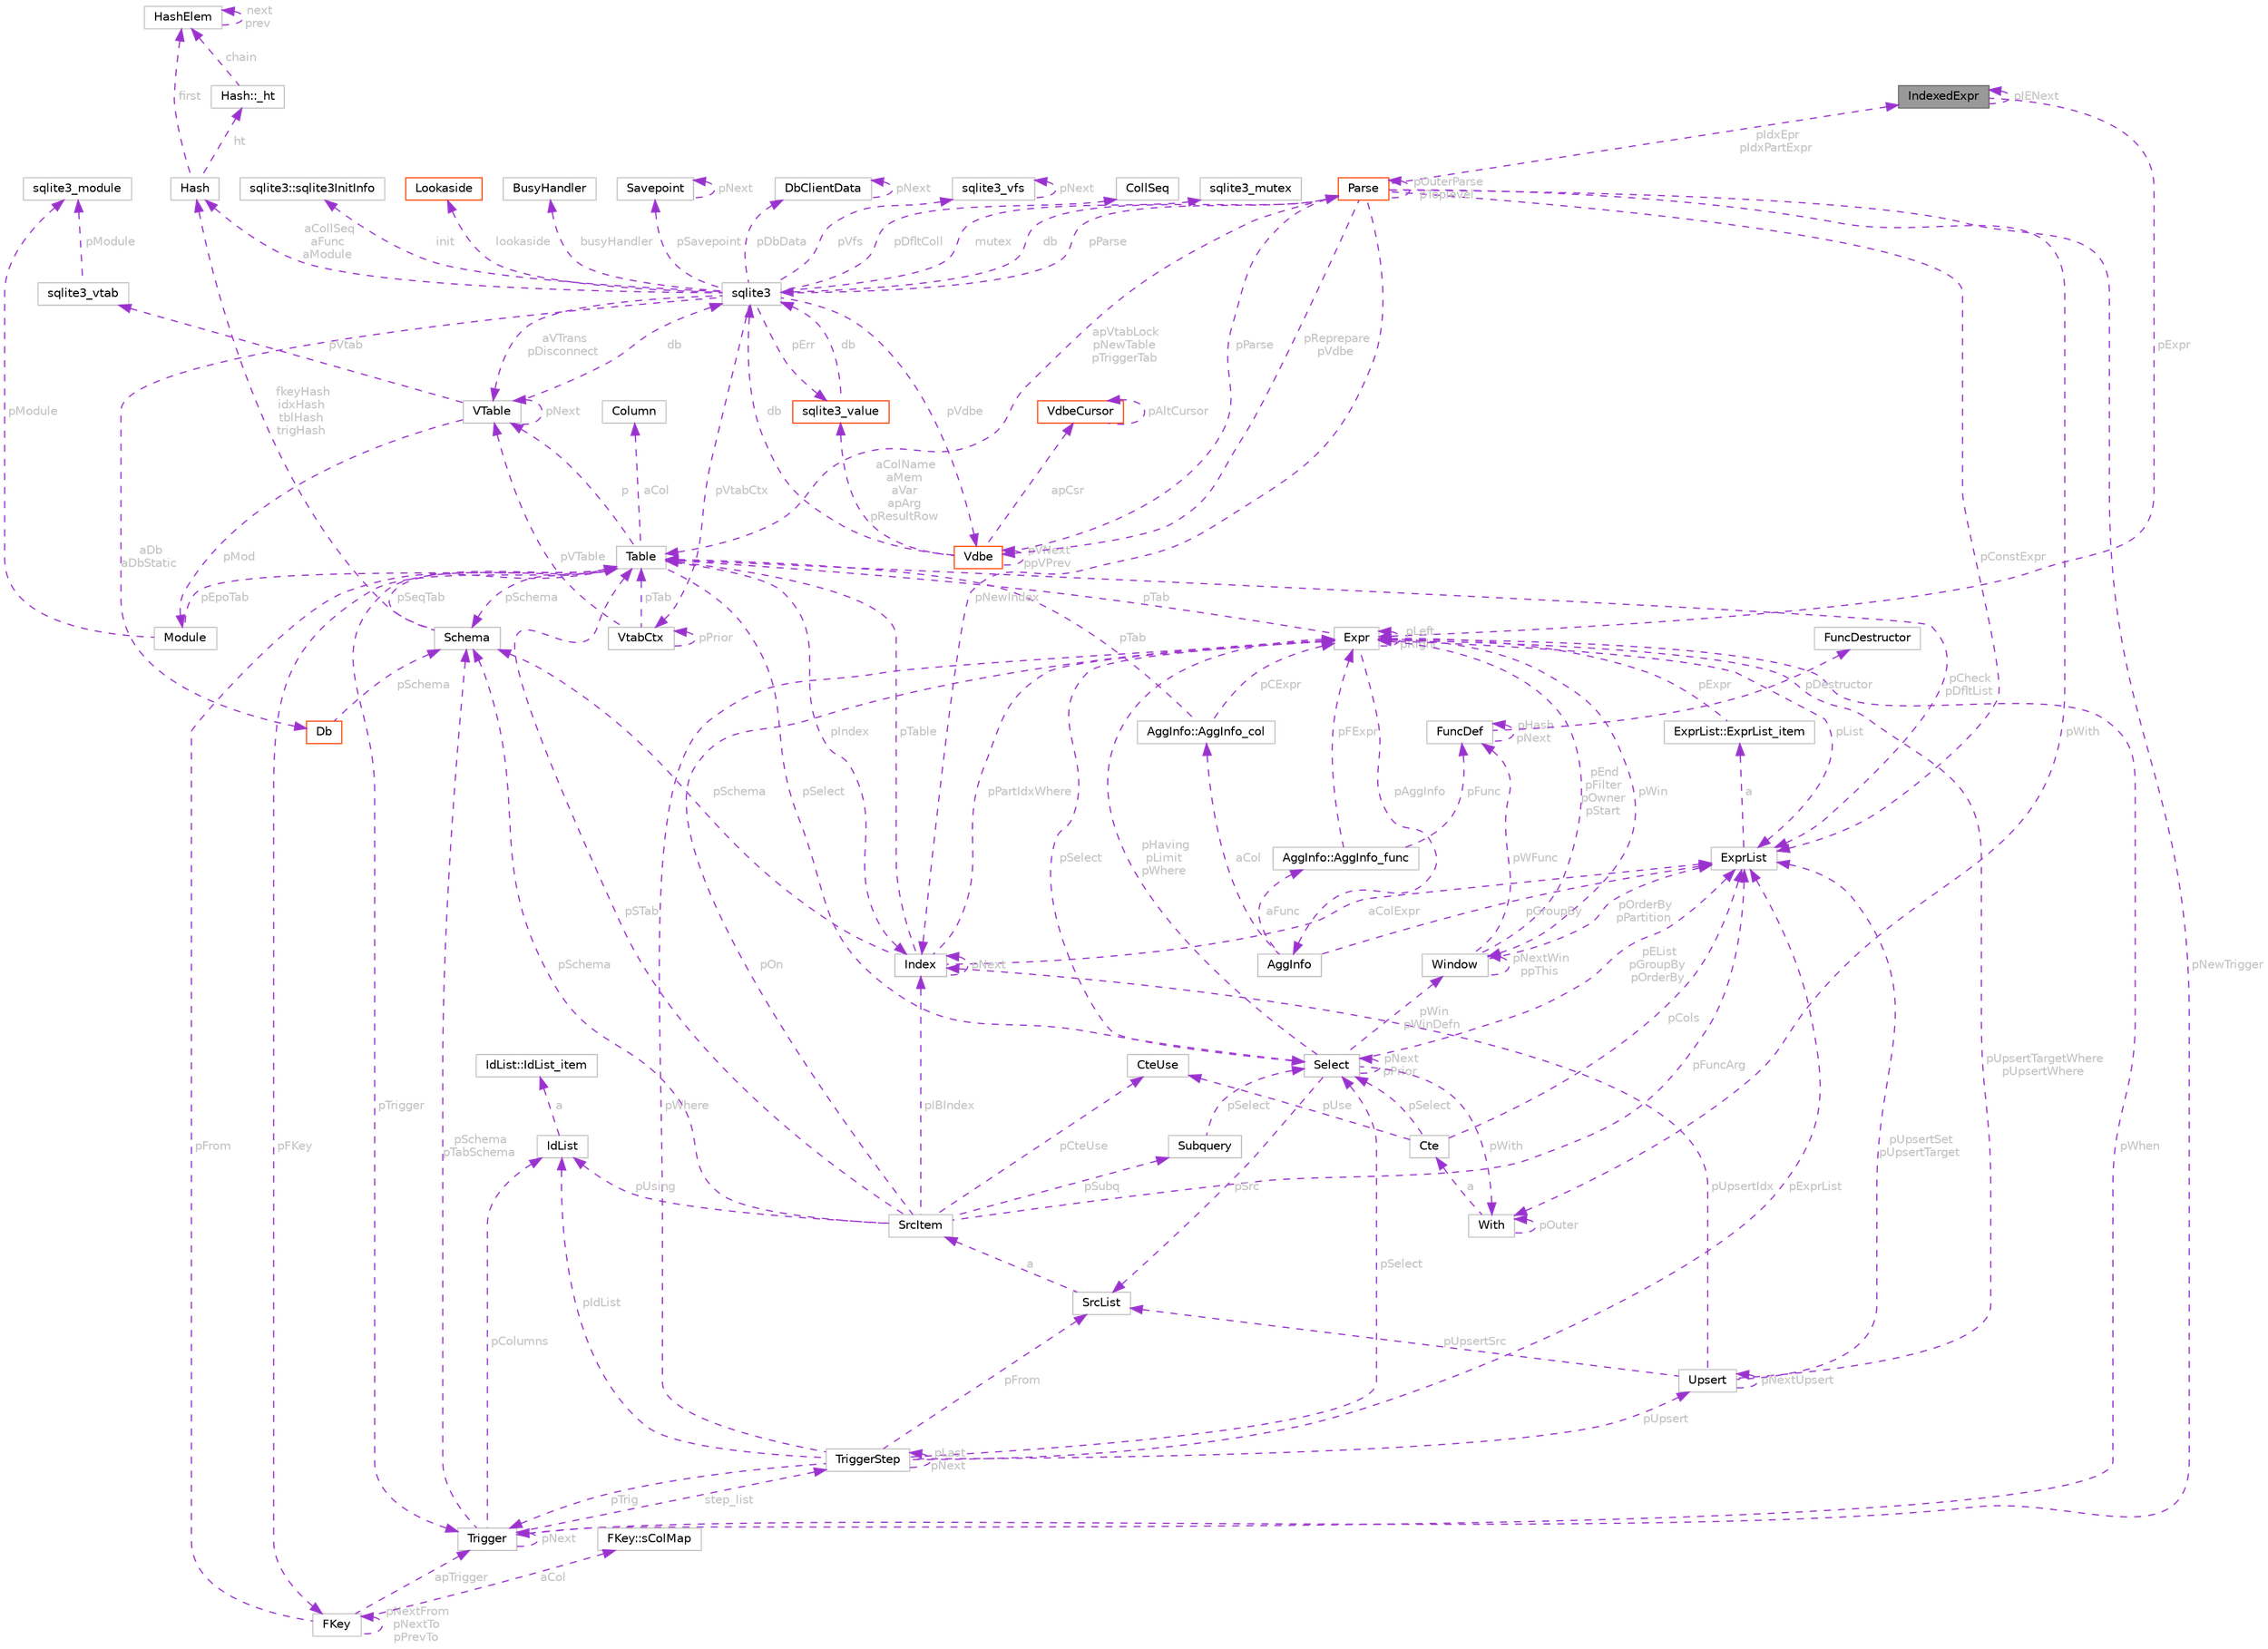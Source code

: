 digraph "IndexedExpr"
{
 // LATEX_PDF_SIZE
  bgcolor="transparent";
  edge [fontname=Helvetica,fontsize=10,labelfontname=Helvetica,labelfontsize=10];
  node [fontname=Helvetica,fontsize=10,shape=box,height=0.2,width=0.4];
  Node1 [id="Node000001",label="IndexedExpr",height=0.2,width=0.4,color="gray40", fillcolor="grey60", style="filled", fontcolor="black",tooltip=" "];
  Node2 -> Node1 [id="edge1_Node000001_Node000002",dir="back",color="darkorchid3",style="dashed",tooltip=" ",label=" pExpr",fontcolor="grey" ];
  Node2 [id="Node000002",label="Expr",height=0.2,width=0.4,color="grey75", fillcolor="white", style="filled",URL="$structExpr.html",tooltip=" "];
  Node2 -> Node2 [id="edge2_Node000002_Node000002",dir="back",color="darkorchid3",style="dashed",tooltip=" ",label=" pLeft\npRight",fontcolor="grey" ];
  Node3 -> Node2 [id="edge3_Node000002_Node000003",dir="back",color="darkorchid3",style="dashed",tooltip=" ",label=" pList",fontcolor="grey" ];
  Node3 [id="Node000003",label="ExprList",height=0.2,width=0.4,color="grey75", fillcolor="white", style="filled",URL="$structExprList.html",tooltip=" "];
  Node4 -> Node3 [id="edge4_Node000003_Node000004",dir="back",color="darkorchid3",style="dashed",tooltip=" ",label=" a",fontcolor="grey" ];
  Node4 [id="Node000004",label="ExprList::ExprList_item",height=0.2,width=0.4,color="grey75", fillcolor="white", style="filled",URL="$structExprList_1_1ExprList__item.html",tooltip=" "];
  Node2 -> Node4 [id="edge5_Node000004_Node000002",dir="back",color="darkorchid3",style="dashed",tooltip=" ",label=" pExpr",fontcolor="grey" ];
  Node5 -> Node2 [id="edge6_Node000002_Node000005",dir="back",color="darkorchid3",style="dashed",tooltip=" ",label=" pSelect",fontcolor="grey" ];
  Node5 [id="Node000005",label="Select",height=0.2,width=0.4,color="grey75", fillcolor="white", style="filled",URL="$structSelect.html",tooltip=" "];
  Node3 -> Node5 [id="edge7_Node000005_Node000003",dir="back",color="darkorchid3",style="dashed",tooltip=" ",label=" pEList\npGroupBy\npOrderBy",fontcolor="grey" ];
  Node6 -> Node5 [id="edge8_Node000005_Node000006",dir="back",color="darkorchid3",style="dashed",tooltip=" ",label=" pSrc",fontcolor="grey" ];
  Node6 [id="Node000006",label="SrcList",height=0.2,width=0.4,color="grey75", fillcolor="white", style="filled",URL="$structSrcList.html",tooltip=" "];
  Node7 -> Node6 [id="edge9_Node000006_Node000007",dir="back",color="darkorchid3",style="dashed",tooltip=" ",label=" a",fontcolor="grey" ];
  Node7 [id="Node000007",label="SrcItem",height=0.2,width=0.4,color="grey75", fillcolor="white", style="filled",URL="$structSrcItem.html",tooltip=" "];
  Node8 -> Node7 [id="edge10_Node000007_Node000008",dir="back",color="darkorchid3",style="dashed",tooltip=" ",label=" pSTab",fontcolor="grey" ];
  Node8 [id="Node000008",label="Table",height=0.2,width=0.4,color="grey75", fillcolor="white", style="filled",URL="$structTable.html",tooltip=" "];
  Node9 -> Node8 [id="edge11_Node000008_Node000009",dir="back",color="darkorchid3",style="dashed",tooltip=" ",label=" aCol",fontcolor="grey" ];
  Node9 [id="Node000009",label="Column",height=0.2,width=0.4,color="grey75", fillcolor="white", style="filled",URL="$structColumn.html",tooltip=" "];
  Node10 -> Node8 [id="edge12_Node000008_Node000010",dir="back",color="darkorchid3",style="dashed",tooltip=" ",label=" pIndex",fontcolor="grey" ];
  Node10 [id="Node000010",label="Index",height=0.2,width=0.4,color="grey75", fillcolor="white", style="filled",URL="$structIndex.html",tooltip=" "];
  Node8 -> Node10 [id="edge13_Node000010_Node000008",dir="back",color="darkorchid3",style="dashed",tooltip=" ",label=" pTable",fontcolor="grey" ];
  Node10 -> Node10 [id="edge14_Node000010_Node000010",dir="back",color="darkorchid3",style="dashed",tooltip=" ",label=" pNext",fontcolor="grey" ];
  Node11 -> Node10 [id="edge15_Node000010_Node000011",dir="back",color="darkorchid3",style="dashed",tooltip=" ",label=" pSchema",fontcolor="grey" ];
  Node11 [id="Node000011",label="Schema",height=0.2,width=0.4,color="grey75", fillcolor="white", style="filled",URL="$structSchema.html",tooltip=" "];
  Node12 -> Node11 [id="edge16_Node000011_Node000012",dir="back",color="darkorchid3",style="dashed",tooltip=" ",label=" fkeyHash\nidxHash\ntblHash\ntrigHash",fontcolor="grey" ];
  Node12 [id="Node000012",label="Hash",height=0.2,width=0.4,color="grey75", fillcolor="white", style="filled",URL="$structHash.html",tooltip=" "];
  Node13 -> Node12 [id="edge17_Node000012_Node000013",dir="back",color="darkorchid3",style="dashed",tooltip=" ",label=" first",fontcolor="grey" ];
  Node13 [id="Node000013",label="HashElem",height=0.2,width=0.4,color="grey75", fillcolor="white", style="filled",URL="$structHashElem.html",tooltip=" "];
  Node13 -> Node13 [id="edge18_Node000013_Node000013",dir="back",color="darkorchid3",style="dashed",tooltip=" ",label=" next\nprev",fontcolor="grey" ];
  Node14 -> Node12 [id="edge19_Node000012_Node000014",dir="back",color="darkorchid3",style="dashed",tooltip=" ",label=" ht",fontcolor="grey" ];
  Node14 [id="Node000014",label="Hash::_ht",height=0.2,width=0.4,color="grey75", fillcolor="white", style="filled",URL="$structHash_1_1__ht.html",tooltip=" "];
  Node13 -> Node14 [id="edge20_Node000014_Node000013",dir="back",color="darkorchid3",style="dashed",tooltip=" ",label=" chain",fontcolor="grey" ];
  Node8 -> Node11 [id="edge21_Node000011_Node000008",dir="back",color="darkorchid3",style="dashed",tooltip=" ",label=" pSeqTab",fontcolor="grey" ];
  Node2 -> Node10 [id="edge22_Node000010_Node000002",dir="back",color="darkorchid3",style="dashed",tooltip=" ",label=" pPartIdxWhere",fontcolor="grey" ];
  Node3 -> Node10 [id="edge23_Node000010_Node000003",dir="back",color="darkorchid3",style="dashed",tooltip=" ",label=" aColExpr",fontcolor="grey" ];
  Node3 -> Node8 [id="edge24_Node000008_Node000003",dir="back",color="darkorchid3",style="dashed",tooltip=" ",label=" pCheck\npDfltList",fontcolor="grey" ];
  Node15 -> Node8 [id="edge25_Node000008_Node000015",dir="back",color="darkorchid3",style="dashed",tooltip=" ",label=" pFKey",fontcolor="grey" ];
  Node15 [id="Node000015",label="FKey",height=0.2,width=0.4,color="grey75", fillcolor="white", style="filled",URL="$structFKey.html",tooltip=" "];
  Node8 -> Node15 [id="edge26_Node000015_Node000008",dir="back",color="darkorchid3",style="dashed",tooltip=" ",label=" pFrom",fontcolor="grey" ];
  Node15 -> Node15 [id="edge27_Node000015_Node000015",dir="back",color="darkorchid3",style="dashed",tooltip=" ",label=" pNextFrom\npNextTo\npPrevTo",fontcolor="grey" ];
  Node16 -> Node15 [id="edge28_Node000015_Node000016",dir="back",color="darkorchid3",style="dashed",tooltip=" ",label=" apTrigger",fontcolor="grey" ];
  Node16 [id="Node000016",label="Trigger",height=0.2,width=0.4,color="grey75", fillcolor="white", style="filled",URL="$structTrigger.html",tooltip=" "];
  Node2 -> Node16 [id="edge29_Node000016_Node000002",dir="back",color="darkorchid3",style="dashed",tooltip=" ",label=" pWhen",fontcolor="grey" ];
  Node17 -> Node16 [id="edge30_Node000016_Node000017",dir="back",color="darkorchid3",style="dashed",tooltip=" ",label=" pColumns",fontcolor="grey" ];
  Node17 [id="Node000017",label="IdList",height=0.2,width=0.4,color="grey75", fillcolor="white", style="filled",URL="$structIdList.html",tooltip=" "];
  Node18 -> Node17 [id="edge31_Node000017_Node000018",dir="back",color="darkorchid3",style="dashed",tooltip=" ",label=" a",fontcolor="grey" ];
  Node18 [id="Node000018",label="IdList::IdList_item",height=0.2,width=0.4,color="grey75", fillcolor="white", style="filled",URL="$structIdList_1_1IdList__item.html",tooltip=" "];
  Node11 -> Node16 [id="edge32_Node000016_Node000011",dir="back",color="darkorchid3",style="dashed",tooltip=" ",label=" pSchema\npTabSchema",fontcolor="grey" ];
  Node19 -> Node16 [id="edge33_Node000016_Node000019",dir="back",color="darkorchid3",style="dashed",tooltip=" ",label=" step_list",fontcolor="grey" ];
  Node19 [id="Node000019",label="TriggerStep",height=0.2,width=0.4,color="grey75", fillcolor="white", style="filled",URL="$structTriggerStep.html",tooltip=" "];
  Node16 -> Node19 [id="edge34_Node000019_Node000016",dir="back",color="darkorchid3",style="dashed",tooltip=" ",label=" pTrig",fontcolor="grey" ];
  Node5 -> Node19 [id="edge35_Node000019_Node000005",dir="back",color="darkorchid3",style="dashed",tooltip=" ",label=" pSelect",fontcolor="grey" ];
  Node6 -> Node19 [id="edge36_Node000019_Node000006",dir="back",color="darkorchid3",style="dashed",tooltip=" ",label=" pFrom",fontcolor="grey" ];
  Node2 -> Node19 [id="edge37_Node000019_Node000002",dir="back",color="darkorchid3",style="dashed",tooltip=" ",label=" pWhere",fontcolor="grey" ];
  Node3 -> Node19 [id="edge38_Node000019_Node000003",dir="back",color="darkorchid3",style="dashed",tooltip=" ",label=" pExprList",fontcolor="grey" ];
  Node17 -> Node19 [id="edge39_Node000019_Node000017",dir="back",color="darkorchid3",style="dashed",tooltip=" ",label=" pIdList",fontcolor="grey" ];
  Node20 -> Node19 [id="edge40_Node000019_Node000020",dir="back",color="darkorchid3",style="dashed",tooltip=" ",label=" pUpsert",fontcolor="grey" ];
  Node20 [id="Node000020",label="Upsert",height=0.2,width=0.4,color="grey75", fillcolor="white", style="filled",URL="$structUpsert.html",tooltip=" "];
  Node3 -> Node20 [id="edge41_Node000020_Node000003",dir="back",color="darkorchid3",style="dashed",tooltip=" ",label=" pUpsertSet\npUpsertTarget",fontcolor="grey" ];
  Node2 -> Node20 [id="edge42_Node000020_Node000002",dir="back",color="darkorchid3",style="dashed",tooltip=" ",label=" pUpsertTargetWhere\npUpsertWhere",fontcolor="grey" ];
  Node20 -> Node20 [id="edge43_Node000020_Node000020",dir="back",color="darkorchid3",style="dashed",tooltip=" ",label=" pNextUpsert",fontcolor="grey" ];
  Node10 -> Node20 [id="edge44_Node000020_Node000010",dir="back",color="darkorchid3",style="dashed",tooltip=" ",label=" pUpsertIdx",fontcolor="grey" ];
  Node6 -> Node20 [id="edge45_Node000020_Node000006",dir="back",color="darkorchid3",style="dashed",tooltip=" ",label=" pUpsertSrc",fontcolor="grey" ];
  Node19 -> Node19 [id="edge46_Node000019_Node000019",dir="back",color="darkorchid3",style="dashed",tooltip=" ",label=" pLast\npNext",fontcolor="grey" ];
  Node16 -> Node16 [id="edge47_Node000016_Node000016",dir="back",color="darkorchid3",style="dashed",tooltip=" ",label=" pNext",fontcolor="grey" ];
  Node21 -> Node15 [id="edge48_Node000015_Node000021",dir="back",color="darkorchid3",style="dashed",tooltip=" ",label=" aCol",fontcolor="grey" ];
  Node21 [id="Node000021",label="FKey::sColMap",height=0.2,width=0.4,color="grey75", fillcolor="white", style="filled",URL="$structFKey_1_1sColMap.html",tooltip=" "];
  Node5 -> Node8 [id="edge49_Node000008_Node000005",dir="back",color="darkorchid3",style="dashed",tooltip=" ",label=" pSelect",fontcolor="grey" ];
  Node22 -> Node8 [id="edge50_Node000008_Node000022",dir="back",color="darkorchid3",style="dashed",tooltip=" ",label=" p",fontcolor="grey" ];
  Node22 [id="Node000022",label="VTable",height=0.2,width=0.4,color="grey75", fillcolor="white", style="filled",URL="$structVTable.html",tooltip=" "];
  Node23 -> Node22 [id="edge51_Node000022_Node000023",dir="back",color="darkorchid3",style="dashed",tooltip=" ",label=" db",fontcolor="grey" ];
  Node23 [id="Node000023",label="sqlite3",height=0.2,width=0.4,color="grey75", fillcolor="white", style="filled",URL="$structsqlite3.html",tooltip=" "];
  Node24 -> Node23 [id="edge52_Node000023_Node000024",dir="back",color="darkorchid3",style="dashed",tooltip=" ",label=" pVfs",fontcolor="grey" ];
  Node24 [id="Node000024",label="sqlite3_vfs",height=0.2,width=0.4,color="grey75", fillcolor="white", style="filled",URL="$structsqlite3__vfs.html",tooltip=" "];
  Node24 -> Node24 [id="edge53_Node000024_Node000024",dir="back",color="darkorchid3",style="dashed",tooltip=" ",label=" pNext",fontcolor="grey" ];
  Node25 -> Node23 [id="edge54_Node000023_Node000025",dir="back",color="darkorchid3",style="dashed",tooltip=" ",label=" pVdbe",fontcolor="grey" ];
  Node25 [id="Node000025",label="Vdbe",height=0.2,width=0.4,color="orangered", fillcolor="white", style="filled",URL="$structVdbe.html",tooltip=" "];
  Node23 -> Node25 [id="edge55_Node000025_Node000023",dir="back",color="darkorchid3",style="dashed",tooltip=" ",label=" db",fontcolor="grey" ];
  Node25 -> Node25 [id="edge56_Node000025_Node000025",dir="back",color="darkorchid3",style="dashed",tooltip=" ",label=" pVNext\nppVPrev",fontcolor="grey" ];
  Node26 -> Node25 [id="edge57_Node000025_Node000026",dir="back",color="darkorchid3",style="dashed",tooltip=" ",label=" pParse",fontcolor="grey" ];
  Node26 [id="Node000026",label="Parse",height=0.2,width=0.4,color="orangered", fillcolor="white", style="filled",URL="$structParse.html",tooltip=" "];
  Node23 -> Node26 [id="edge58_Node000026_Node000023",dir="back",color="darkorchid3",style="dashed",tooltip=" ",label=" db",fontcolor="grey" ];
  Node25 -> Node26 [id="edge59_Node000026_Node000025",dir="back",color="darkorchid3",style="dashed",tooltip=" ",label=" pReprepare\npVdbe",fontcolor="grey" ];
  Node3 -> Node26 [id="edge60_Node000026_Node000003",dir="back",color="darkorchid3",style="dashed",tooltip=" ",label=" pConstExpr",fontcolor="grey" ];
  Node1 -> Node26 [id="edge61_Node000026_Node000001",dir="back",color="darkorchid3",style="dashed",tooltip=" ",label=" pIdxEpr\npIdxPartExpr",fontcolor="grey" ];
  Node26 -> Node26 [id="edge62_Node000026_Node000026",dir="back",color="darkorchid3",style="dashed",tooltip=" ",label=" pOuterParse\npToplevel",fontcolor="grey" ];
  Node8 -> Node26 [id="edge63_Node000026_Node000008",dir="back",color="darkorchid3",style="dashed",tooltip=" ",label=" apVtabLock\npNewTable\npTriggerTab",fontcolor="grey" ];
  Node10 -> Node26 [id="edge64_Node000026_Node000010",dir="back",color="darkorchid3",style="dashed",tooltip=" ",label=" pNewIndex",fontcolor="grey" ];
  Node16 -> Node26 [id="edge65_Node000026_Node000016",dir="back",color="darkorchid3",style="dashed",tooltip=" ",label=" pNewTrigger",fontcolor="grey" ];
  Node44 -> Node26 [id="edge66_Node000026_Node000044",dir="back",color="darkorchid3",style="dashed",tooltip=" ",label=" pWith",fontcolor="grey" ];
  Node44 [id="Node000044",label="With",height=0.2,width=0.4,color="grey75", fillcolor="white", style="filled",URL="$structWith.html",tooltip=" "];
  Node44 -> Node44 [id="edge67_Node000044_Node000044",dir="back",color="darkorchid3",style="dashed",tooltip=" ",label=" pOuter",fontcolor="grey" ];
  Node45 -> Node44 [id="edge68_Node000044_Node000045",dir="back",color="darkorchid3",style="dashed",tooltip=" ",label=" a",fontcolor="grey" ];
  Node45 [id="Node000045",label="Cte",height=0.2,width=0.4,color="grey75", fillcolor="white", style="filled",URL="$structCte.html",tooltip=" "];
  Node3 -> Node45 [id="edge69_Node000045_Node000003",dir="back",color="darkorchid3",style="dashed",tooltip=" ",label=" pCols",fontcolor="grey" ];
  Node5 -> Node45 [id="edge70_Node000045_Node000005",dir="back",color="darkorchid3",style="dashed",tooltip=" ",label=" pSelect",fontcolor="grey" ];
  Node46 -> Node45 [id="edge71_Node000045_Node000046",dir="back",color="darkorchid3",style="dashed",tooltip=" ",label=" pUse",fontcolor="grey" ];
  Node46 [id="Node000046",label="CteUse",height=0.2,width=0.4,color="grey75", fillcolor="white", style="filled",URL="$structCteUse.html",tooltip=" "];
  Node36 -> Node25 [id="edge72_Node000025_Node000036",dir="back",color="darkorchid3",style="dashed",tooltip=" ",label=" aColName\naMem\naVar\napArg\npResultRow",fontcolor="grey" ];
  Node36 [id="Node000036",label="sqlite3_value",height=0.2,width=0.4,color="orangered", fillcolor="white", style="filled",URL="$structsqlite3__value.html",tooltip=" "];
  Node23 -> Node36 [id="edge73_Node000036_Node000023",dir="back",color="darkorchid3",style="dashed",tooltip=" ",label=" db",fontcolor="grey" ];
  Node48 -> Node25 [id="edge74_Node000025_Node000048",dir="back",color="darkorchid3",style="dashed",tooltip=" ",label=" apCsr",fontcolor="grey" ];
  Node48 [id="Node000048",label="VdbeCursor",height=0.2,width=0.4,color="orangered", fillcolor="white", style="filled",URL="$structVdbeCursor.html",tooltip=" "];
  Node48 -> Node48 [id="edge75_Node000048_Node000048",dir="back",color="darkorchid3",style="dashed",tooltip=" ",label=" pAltCursor",fontcolor="grey" ];
  Node38 -> Node23 [id="edge76_Node000023_Node000038",dir="back",color="darkorchid3",style="dashed",tooltip=" ",label=" pDfltColl",fontcolor="grey" ];
  Node38 [id="Node000038",label="CollSeq",height=0.2,width=0.4,color="grey75", fillcolor="white", style="filled",URL="$structCollSeq.html",tooltip=" "];
  Node65 -> Node23 [id="edge77_Node000023_Node000065",dir="back",color="darkorchid3",style="dashed",tooltip=" ",label=" mutex",fontcolor="grey" ];
  Node65 [id="Node000065",label="sqlite3_mutex",height=0.2,width=0.4,color="grey75", fillcolor="white", style="filled",URL="$structsqlite3__mutex.html",tooltip=" "];
  Node83 -> Node23 [id="edge78_Node000023_Node000083",dir="back",color="darkorchid3",style="dashed",tooltip=" ",label=" aDb\naDbStatic",fontcolor="grey" ];
  Node83 [id="Node000083",label="Db",height=0.2,width=0.4,color="orangered", fillcolor="white", style="filled",URL="$structDb.html",tooltip=" "];
  Node11 -> Node83 [id="edge79_Node000083_Node000011",dir="back",color="darkorchid3",style="dashed",tooltip=" ",label=" pSchema",fontcolor="grey" ];
  Node84 -> Node23 [id="edge80_Node000023_Node000084",dir="back",color="darkorchid3",style="dashed",tooltip=" ",label=" init",fontcolor="grey" ];
  Node84 [id="Node000084",label="sqlite3::sqlite3InitInfo",height=0.2,width=0.4,color="grey75", fillcolor="white", style="filled",URL="$structsqlite3_1_1sqlite3InitInfo.html",tooltip=" "];
  Node26 -> Node23 [id="edge81_Node000023_Node000026",dir="back",color="darkorchid3",style="dashed",tooltip=" ",label=" pParse",fontcolor="grey" ];
  Node36 -> Node23 [id="edge82_Node000023_Node000036",dir="back",color="darkorchid3",style="dashed",tooltip=" ",label=" pErr",fontcolor="grey" ];
  Node85 -> Node23 [id="edge83_Node000023_Node000085",dir="back",color="darkorchid3",style="dashed",tooltip=" ",label=" lookaside",fontcolor="grey" ];
  Node85 [id="Node000085",label="Lookaside",height=0.2,width=0.4,color="orangered", fillcolor="white", style="filled",URL="$structLookaside.html",tooltip=" "];
  Node12 -> Node23 [id="edge84_Node000023_Node000012",dir="back",color="darkorchid3",style="dashed",tooltip=" ",label=" aCollSeq\naFunc\naModule",fontcolor="grey" ];
  Node87 -> Node23 [id="edge85_Node000023_Node000087",dir="back",color="darkorchid3",style="dashed",tooltip=" ",label=" pVtabCtx",fontcolor="grey" ];
  Node87 [id="Node000087",label="VtabCtx",height=0.2,width=0.4,color="grey75", fillcolor="white", style="filled",URL="$structVtabCtx.html",tooltip=" "];
  Node22 -> Node87 [id="edge86_Node000087_Node000022",dir="back",color="darkorchid3",style="dashed",tooltip=" ",label=" pVTable",fontcolor="grey" ];
  Node8 -> Node87 [id="edge87_Node000087_Node000008",dir="back",color="darkorchid3",style="dashed",tooltip=" ",label=" pTab",fontcolor="grey" ];
  Node87 -> Node87 [id="edge88_Node000087_Node000087",dir="back",color="darkorchid3",style="dashed",tooltip=" ",label=" pPrior",fontcolor="grey" ];
  Node22 -> Node23 [id="edge89_Node000023_Node000022",dir="back",color="darkorchid3",style="dashed",tooltip=" ",label=" aVTrans\npDisconnect",fontcolor="grey" ];
  Node88 -> Node23 [id="edge90_Node000023_Node000088",dir="back",color="darkorchid3",style="dashed",tooltip=" ",label=" busyHandler",fontcolor="grey" ];
  Node88 [id="Node000088",label="BusyHandler",height=0.2,width=0.4,color="grey75", fillcolor="white", style="filled",URL="$structBusyHandler.html",tooltip=" "];
  Node89 -> Node23 [id="edge91_Node000023_Node000089",dir="back",color="darkorchid3",style="dashed",tooltip=" ",label=" pSavepoint",fontcolor="grey" ];
  Node89 [id="Node000089",label="Savepoint",height=0.2,width=0.4,color="grey75", fillcolor="white", style="filled",URL="$structSavepoint.html",tooltip=" "];
  Node89 -> Node89 [id="edge92_Node000089_Node000089",dir="back",color="darkorchid3",style="dashed",tooltip=" ",label=" pNext",fontcolor="grey" ];
  Node90 -> Node23 [id="edge93_Node000023_Node000090",dir="back",color="darkorchid3",style="dashed",tooltip=" ",label=" pDbData",fontcolor="grey" ];
  Node90 [id="Node000090",label="DbClientData",height=0.2,width=0.4,color="grey75", fillcolor="white", style="filled",URL="$structDbClientData.html",tooltip=" "];
  Node90 -> Node90 [id="edge94_Node000090_Node000090",dir="back",color="darkorchid3",style="dashed",tooltip=" ",label=" pNext",fontcolor="grey" ];
  Node91 -> Node22 [id="edge95_Node000022_Node000091",dir="back",color="darkorchid3",style="dashed",tooltip=" ",label=" pMod",fontcolor="grey" ];
  Node91 [id="Node000091",label="Module",height=0.2,width=0.4,color="grey75", fillcolor="white", style="filled",URL="$structModule.html",tooltip=" "];
  Node69 -> Node91 [id="edge96_Node000091_Node000069",dir="back",color="darkorchid3",style="dashed",tooltip=" ",label=" pModule",fontcolor="grey" ];
  Node69 [id="Node000069",label="sqlite3_module",height=0.2,width=0.4,color="grey75", fillcolor="white", style="filled",URL="$structsqlite3__module.html",tooltip=" "];
  Node8 -> Node91 [id="edge97_Node000091_Node000008",dir="back",color="darkorchid3",style="dashed",tooltip=" ",label=" pEpoTab",fontcolor="grey" ];
  Node68 -> Node22 [id="edge98_Node000022_Node000068",dir="back",color="darkorchid3",style="dashed",tooltip=" ",label=" pVtab",fontcolor="grey" ];
  Node68 [id="Node000068",label="sqlite3_vtab",height=0.2,width=0.4,color="grey75", fillcolor="white", style="filled",URL="$structsqlite3__vtab.html",tooltip=" "];
  Node69 -> Node68 [id="edge99_Node000068_Node000069",dir="back",color="darkorchid3",style="dashed",tooltip=" ",label=" pModule",fontcolor="grey" ];
  Node22 -> Node22 [id="edge100_Node000022_Node000022",dir="back",color="darkorchid3",style="dashed",tooltip=" ",label=" pNext",fontcolor="grey" ];
  Node16 -> Node8 [id="edge101_Node000008_Node000016",dir="back",color="darkorchid3",style="dashed",tooltip=" ",label=" pTrigger",fontcolor="grey" ];
  Node11 -> Node8 [id="edge102_Node000008_Node000011",dir="back",color="darkorchid3",style="dashed",tooltip=" ",label=" pSchema",fontcolor="grey" ];
  Node3 -> Node7 [id="edge103_Node000007_Node000003",dir="back",color="darkorchid3",style="dashed",tooltip=" ",label=" pFuncArg",fontcolor="grey" ];
  Node10 -> Node7 [id="edge104_Node000007_Node000010",dir="back",color="darkorchid3",style="dashed",tooltip=" ",label=" pIBIndex",fontcolor="grey" ];
  Node46 -> Node7 [id="edge105_Node000007_Node000046",dir="back",color="darkorchid3",style="dashed",tooltip=" ",label=" pCteUse",fontcolor="grey" ];
  Node2 -> Node7 [id="edge106_Node000007_Node000002",dir="back",color="darkorchid3",style="dashed",tooltip=" ",label=" pOn",fontcolor="grey" ];
  Node17 -> Node7 [id="edge107_Node000007_Node000017",dir="back",color="darkorchid3",style="dashed",tooltip=" ",label=" pUsing",fontcolor="grey" ];
  Node11 -> Node7 [id="edge108_Node000007_Node000011",dir="back",color="darkorchid3",style="dashed",tooltip=" ",label=" pSchema",fontcolor="grey" ];
  Node92 -> Node7 [id="edge109_Node000007_Node000092",dir="back",color="darkorchid3",style="dashed",tooltip=" ",label=" pSubq",fontcolor="grey" ];
  Node92 [id="Node000092",label="Subquery",height=0.2,width=0.4,color="grey75", fillcolor="white", style="filled",URL="$structSubquery.html",tooltip=" "];
  Node5 -> Node92 [id="edge110_Node000092_Node000005",dir="back",color="darkorchid3",style="dashed",tooltip=" ",label=" pSelect",fontcolor="grey" ];
  Node2 -> Node5 [id="edge111_Node000005_Node000002",dir="back",color="darkorchid3",style="dashed",tooltip=" ",label=" pHaving\npLimit\npWhere",fontcolor="grey" ];
  Node5 -> Node5 [id="edge112_Node000005_Node000005",dir="back",color="darkorchid3",style="dashed",tooltip=" ",label=" pNext\npPrior",fontcolor="grey" ];
  Node44 -> Node5 [id="edge113_Node000005_Node000044",dir="back",color="darkorchid3",style="dashed",tooltip=" ",label=" pWith",fontcolor="grey" ];
  Node93 -> Node5 [id="edge114_Node000005_Node000093",dir="back",color="darkorchid3",style="dashed",tooltip=" ",label=" pWin\npWinDefn",fontcolor="grey" ];
  Node93 [id="Node000093",label="Window",height=0.2,width=0.4,color="grey75", fillcolor="white", style="filled",URL="$structWindow.html",tooltip=" "];
  Node3 -> Node93 [id="edge115_Node000093_Node000003",dir="back",color="darkorchid3",style="dashed",tooltip=" ",label=" pOrderBy\npPartition",fontcolor="grey" ];
  Node2 -> Node93 [id="edge116_Node000093_Node000002",dir="back",color="darkorchid3",style="dashed",tooltip=" ",label=" pEnd\npFilter\npOwner\npStart",fontcolor="grey" ];
  Node93 -> Node93 [id="edge117_Node000093_Node000093",dir="back",color="darkorchid3",style="dashed",tooltip=" ",label=" pNextWin\nppThis",fontcolor="grey" ];
  Node33 -> Node93 [id="edge118_Node000093_Node000033",dir="back",color="darkorchid3",style="dashed",tooltip=" ",label=" pWFunc",fontcolor="grey" ];
  Node33 [id="Node000033",label="FuncDef",height=0.2,width=0.4,color="grey75", fillcolor="white", style="filled",URL="$structFuncDef.html",tooltip=" "];
  Node33 -> Node33 [id="edge119_Node000033_Node000033",dir="back",color="darkorchid3",style="dashed",tooltip=" ",label=" pHash\npNext",fontcolor="grey" ];
  Node34 -> Node33 [id="edge120_Node000033_Node000034",dir="back",color="darkorchid3",style="dashed",tooltip=" ",label=" pDestructor",fontcolor="grey" ];
  Node34 [id="Node000034",label="FuncDestructor",height=0.2,width=0.4,color="grey75", fillcolor="white", style="filled",URL="$structFuncDestructor.html",tooltip=" "];
  Node94 -> Node2 [id="edge121_Node000002_Node000094",dir="back",color="darkorchid3",style="dashed",tooltip=" ",label=" pAggInfo",fontcolor="grey" ];
  Node94 [id="Node000094",label="AggInfo",height=0.2,width=0.4,color="grey75", fillcolor="white", style="filled",URL="$structAggInfo.html",tooltip=" "];
  Node3 -> Node94 [id="edge122_Node000094_Node000003",dir="back",color="darkorchid3",style="dashed",tooltip=" ",label=" pGroupBy",fontcolor="grey" ];
  Node95 -> Node94 [id="edge123_Node000094_Node000095",dir="back",color="darkorchid3",style="dashed",tooltip=" ",label=" aCol",fontcolor="grey" ];
  Node95 [id="Node000095",label="AggInfo::AggInfo_col",height=0.2,width=0.4,color="grey75", fillcolor="white", style="filled",URL="$structAggInfo_1_1AggInfo__col.html",tooltip=" "];
  Node8 -> Node95 [id="edge124_Node000095_Node000008",dir="back",color="darkorchid3",style="dashed",tooltip=" ",label=" pTab",fontcolor="grey" ];
  Node2 -> Node95 [id="edge125_Node000095_Node000002",dir="back",color="darkorchid3",style="dashed",tooltip=" ",label=" pCExpr",fontcolor="grey" ];
  Node96 -> Node94 [id="edge126_Node000094_Node000096",dir="back",color="darkorchid3",style="dashed",tooltip=" ",label=" aFunc",fontcolor="grey" ];
  Node96 [id="Node000096",label="AggInfo::AggInfo_func",height=0.2,width=0.4,color="grey75", fillcolor="white", style="filled",URL="$structAggInfo_1_1AggInfo__func.html",tooltip=" "];
  Node2 -> Node96 [id="edge127_Node000096_Node000002",dir="back",color="darkorchid3",style="dashed",tooltip=" ",label=" pFExpr",fontcolor="grey" ];
  Node33 -> Node96 [id="edge128_Node000096_Node000033",dir="back",color="darkorchid3",style="dashed",tooltip=" ",label=" pFunc",fontcolor="grey" ];
  Node8 -> Node2 [id="edge129_Node000002_Node000008",dir="back",color="darkorchid3",style="dashed",tooltip=" ",label=" pTab",fontcolor="grey" ];
  Node93 -> Node2 [id="edge130_Node000002_Node000093",dir="back",color="darkorchid3",style="dashed",tooltip=" ",label=" pWin",fontcolor="grey" ];
  Node1 -> Node1 [id="edge131_Node000001_Node000001",dir="back",color="darkorchid3",style="dashed",tooltip=" ",label=" pIENext",fontcolor="grey" ];
}
